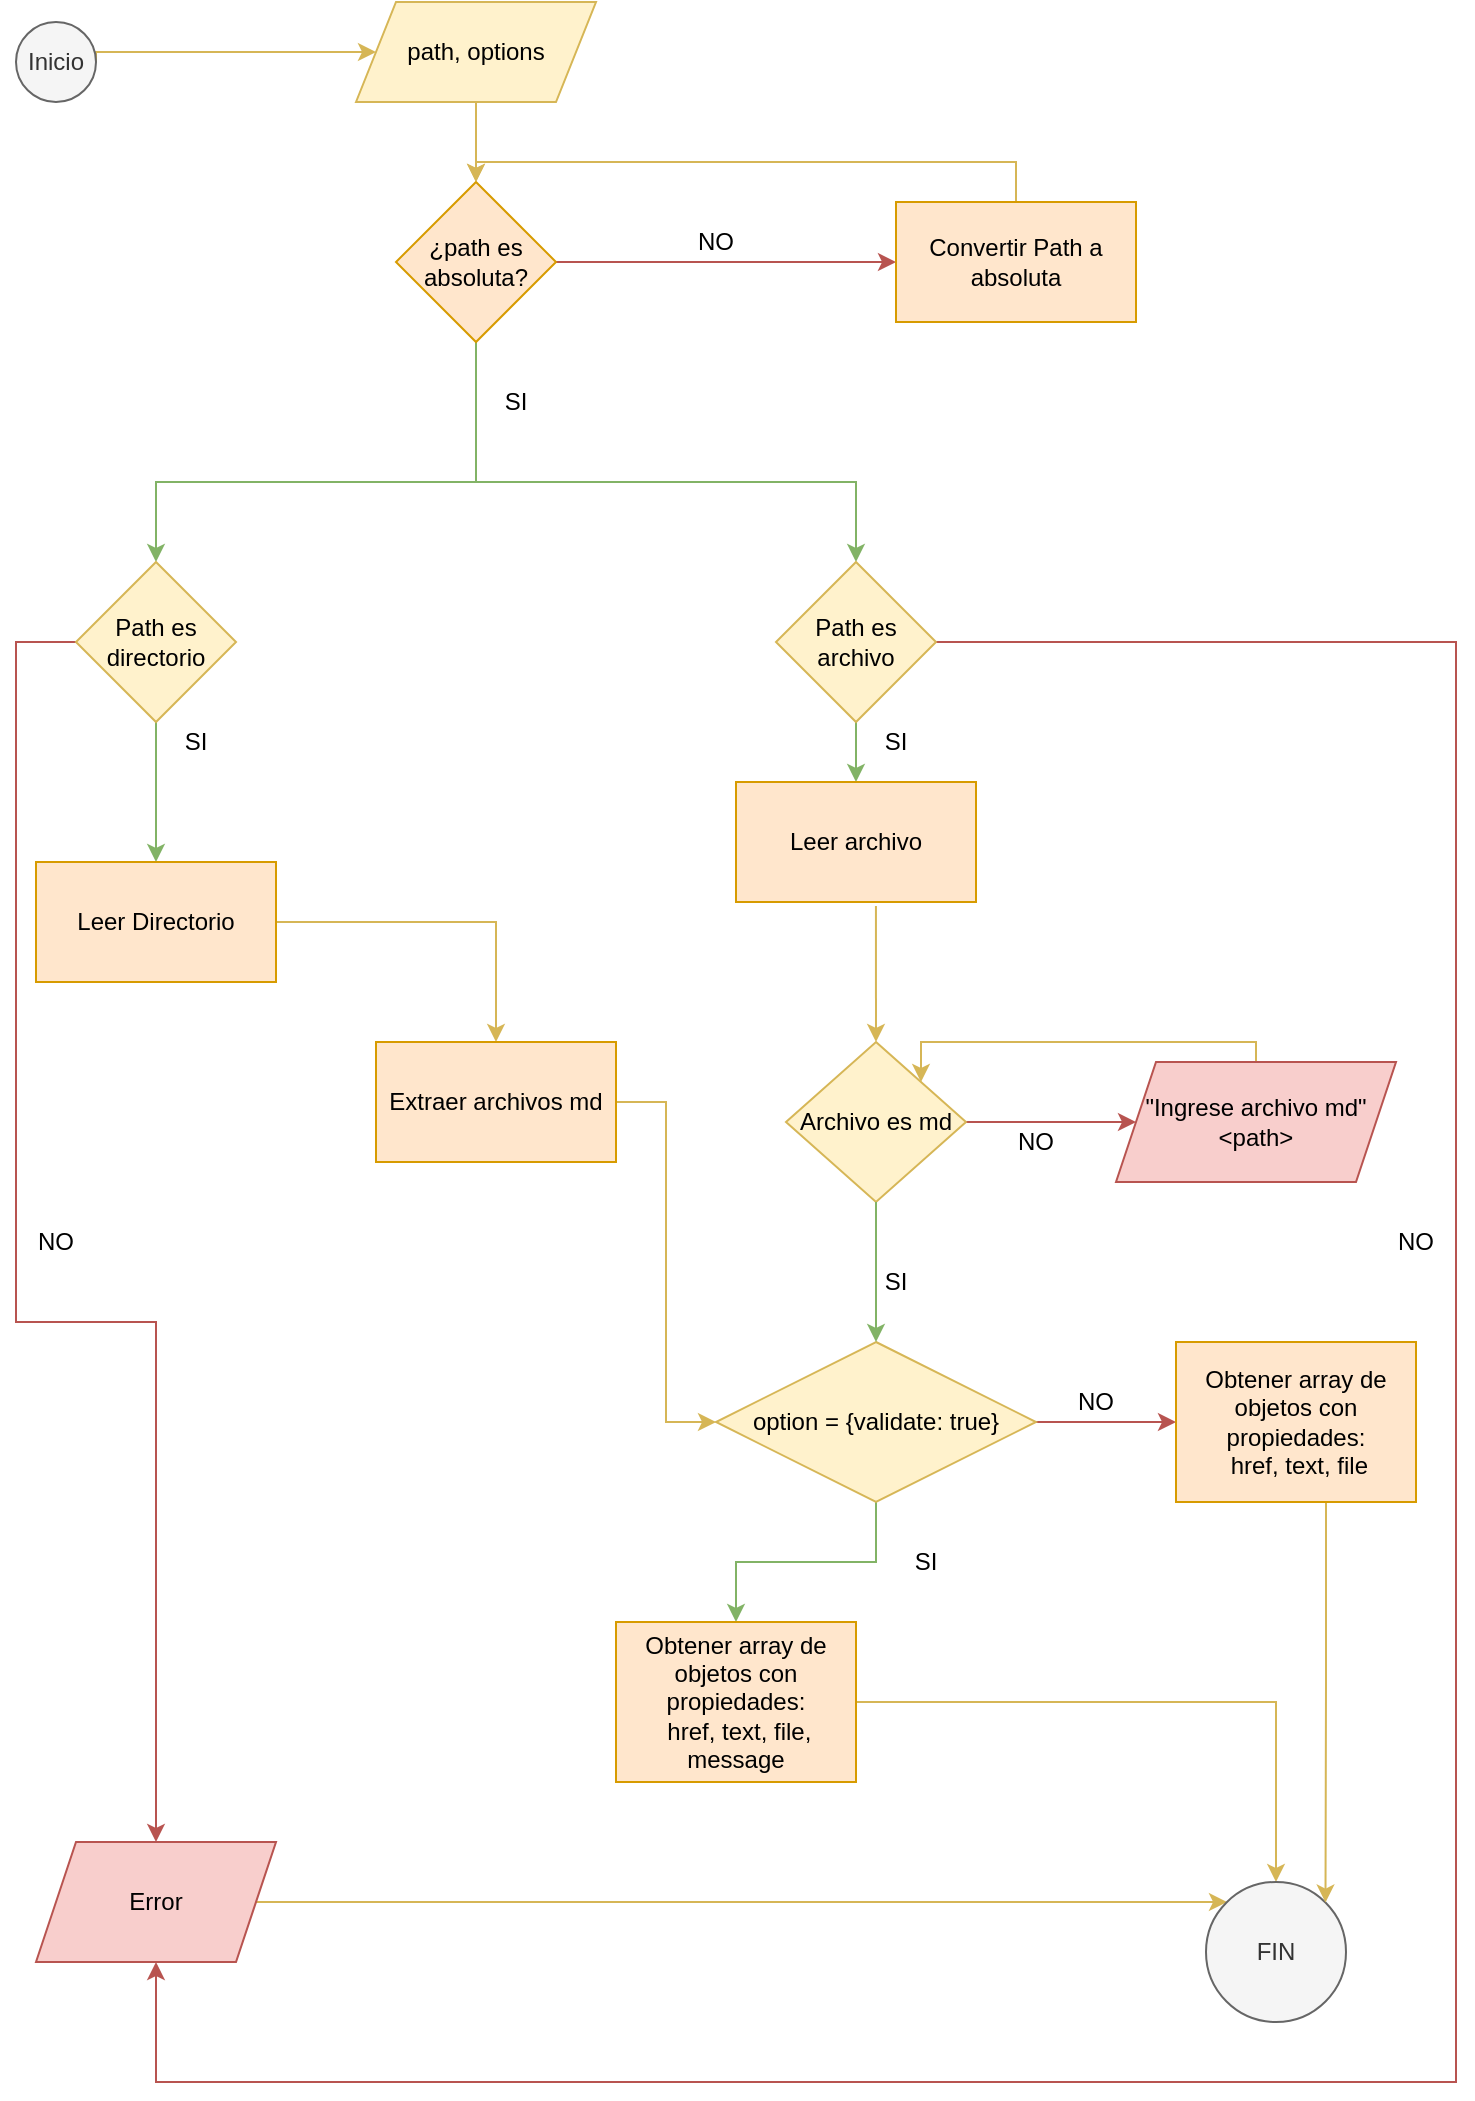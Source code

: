 <mxfile version="13.7.5" type="github">
  <diagram id="C5RBs43oDa-KdzZeNtuy" name="Page-1">
    <mxGraphModel dx="1102" dy="624" grid="1" gridSize="10" guides="1" tooltips="1" connect="1" arrows="1" fold="1" page="1" pageScale="1" pageWidth="827" pageHeight="1169" math="0" shadow="0">
      <root>
        <mxCell id="WIyWlLk6GJQsqaUBKTNV-0" />
        <mxCell id="WIyWlLk6GJQsqaUBKTNV-1" parent="WIyWlLk6GJQsqaUBKTNV-0" />
        <mxCell id="SlMSiqB-69G4Y2Gz-R__-4" style="edgeStyle=orthogonalEdgeStyle;rounded=0;orthogonalLoop=1;jettySize=auto;html=1;entryX=0;entryY=0.5;entryDx=0;entryDy=0;exitX=1;exitY=0.5;exitDx=0;exitDy=0;fillColor=#fff2cc;strokeColor=#d6b656;" parent="WIyWlLk6GJQsqaUBKTNV-1" source="SlMSiqB-69G4Y2Gz-R__-1" target="SlMSiqB-69G4Y2Gz-R__-3" edge="1">
          <mxGeometry relative="1" as="geometry">
            <Array as="points">
              <mxPoint x="50" y="25" />
              <mxPoint x="100" y="25" />
            </Array>
          </mxGeometry>
        </mxCell>
        <mxCell id="SlMSiqB-69G4Y2Gz-R__-1" value="Inicio" style="ellipse;whiteSpace=wrap;html=1;aspect=fixed;fillColor=#f5f5f5;strokeColor=#666666;fontColor=#333333;" parent="WIyWlLk6GJQsqaUBKTNV-1" vertex="1">
          <mxGeometry x="10" y="10" width="40" height="40" as="geometry" />
        </mxCell>
        <mxCell id="SlMSiqB-69G4Y2Gz-R__-9" style="edgeStyle=orthogonalEdgeStyle;rounded=0;orthogonalLoop=1;jettySize=auto;html=1;entryX=0.5;entryY=0;entryDx=0;entryDy=0;fillColor=#fff2cc;strokeColor=#d6b656;" parent="WIyWlLk6GJQsqaUBKTNV-1" source="SlMSiqB-69G4Y2Gz-R__-3" target="SlMSiqB-69G4Y2Gz-R__-5" edge="1">
          <mxGeometry relative="1" as="geometry" />
        </mxCell>
        <mxCell id="SlMSiqB-69G4Y2Gz-R__-3" value="path, options" style="shape=parallelogram;perimeter=parallelogramPerimeter;whiteSpace=wrap;html=1;fixedSize=1;fillColor=#fff2cc;strokeColor=#d6b656;" parent="WIyWlLk6GJQsqaUBKTNV-1" vertex="1">
          <mxGeometry x="180" width="120" height="50" as="geometry" />
        </mxCell>
        <mxCell id="SlMSiqB-69G4Y2Gz-R__-8" style="edgeStyle=orthogonalEdgeStyle;rounded=0;orthogonalLoop=1;jettySize=auto;html=1;entryX=0;entryY=0.5;entryDx=0;entryDy=0;exitX=1;exitY=0.5;exitDx=0;exitDy=0;fillColor=#f8cecc;strokeColor=#b85450;" parent="WIyWlLk6GJQsqaUBKTNV-1" source="SlMSiqB-69G4Y2Gz-R__-5" target="SlMSiqB-69G4Y2Gz-R__-7" edge="1">
          <mxGeometry relative="1" as="geometry">
            <mxPoint x="390" y="190" as="targetPoint" />
            <Array as="points" />
          </mxGeometry>
        </mxCell>
        <mxCell id="SlMSiqB-69G4Y2Gz-R__-10" style="edgeStyle=orthogonalEdgeStyle;rounded=0;orthogonalLoop=1;jettySize=auto;html=1;entryX=0.5;entryY=0;entryDx=0;entryDy=0;fillColor=#d5e8d4;strokeColor=#82b366;" parent="WIyWlLk6GJQsqaUBKTNV-1" source="SlMSiqB-69G4Y2Gz-R__-5" target="SlMSiqB-69G4Y2Gz-R__-22" edge="1">
          <mxGeometry relative="1" as="geometry">
            <mxPoint x="180" y="280" as="targetPoint" />
            <Array as="points">
              <mxPoint x="240" y="240" />
              <mxPoint x="80" y="240" />
            </Array>
          </mxGeometry>
        </mxCell>
        <mxCell id="SlMSiqB-69G4Y2Gz-R__-25" style="edgeStyle=orthogonalEdgeStyle;rounded=0;orthogonalLoop=1;jettySize=auto;html=1;entryX=0.5;entryY=0;entryDx=0;entryDy=0;exitX=0.5;exitY=1;exitDx=0;exitDy=0;fillColor=#d5e8d4;strokeColor=#82b366;" parent="WIyWlLk6GJQsqaUBKTNV-1" source="SlMSiqB-69G4Y2Gz-R__-5" target="SlMSiqB-69G4Y2Gz-R__-23" edge="1">
          <mxGeometry relative="1" as="geometry">
            <mxPoint x="170" y="180" as="sourcePoint" />
            <Array as="points">
              <mxPoint x="240" y="240" />
              <mxPoint x="430" y="240" />
            </Array>
          </mxGeometry>
        </mxCell>
        <mxCell id="SlMSiqB-69G4Y2Gz-R__-5" value="¿path es absoluta?" style="rhombus;whiteSpace=wrap;html=1;fillColor=#ffe6cc;strokeColor=#d79b00;" parent="WIyWlLk6GJQsqaUBKTNV-1" vertex="1">
          <mxGeometry x="200" y="90" width="80" height="80" as="geometry" />
        </mxCell>
        <mxCell id="SlMSiqB-69G4Y2Gz-R__-17" style="edgeStyle=orthogonalEdgeStyle;rounded=0;orthogonalLoop=1;jettySize=auto;html=1;exitX=0.5;exitY=0;exitDx=0;exitDy=0;entryX=0.5;entryY=0;entryDx=0;entryDy=0;fillColor=#fff2cc;strokeColor=#d6b656;" parent="WIyWlLk6GJQsqaUBKTNV-1" source="SlMSiqB-69G4Y2Gz-R__-7" target="SlMSiqB-69G4Y2Gz-R__-5" edge="1">
          <mxGeometry relative="1" as="geometry">
            <Array as="points" />
          </mxGeometry>
        </mxCell>
        <mxCell id="SlMSiqB-69G4Y2Gz-R__-7" value="Convertir Path a absoluta" style="rounded=0;whiteSpace=wrap;html=1;fillColor=#ffe6cc;strokeColor=#d79b00;" parent="WIyWlLk6GJQsqaUBKTNV-1" vertex="1">
          <mxGeometry x="450" y="100" width="120" height="60" as="geometry" />
        </mxCell>
        <mxCell id="SlMSiqB-69G4Y2Gz-R__-12" value="SI" style="text;html=1;strokeColor=none;fillColor=none;align=center;verticalAlign=middle;whiteSpace=wrap;rounded=0;" parent="WIyWlLk6GJQsqaUBKTNV-1" vertex="1">
          <mxGeometry x="240" y="190" width="40" height="20" as="geometry" />
        </mxCell>
        <mxCell id="SlMSiqB-69G4Y2Gz-R__-15" value="NO" style="text;html=1;strokeColor=none;fillColor=none;align=center;verticalAlign=middle;whiteSpace=wrap;rounded=0;" parent="WIyWlLk6GJQsqaUBKTNV-1" vertex="1">
          <mxGeometry x="340" y="110" width="40" height="20" as="geometry" />
        </mxCell>
        <mxCell id="SlMSiqB-69G4Y2Gz-R__-26" style="edgeStyle=orthogonalEdgeStyle;rounded=0;orthogonalLoop=1;jettySize=auto;html=1;fillColor=#fff2cc;strokeColor=#d6b656;exitX=1;exitY=0.5;exitDx=0;exitDy=0;" parent="WIyWlLk6GJQsqaUBKTNV-1" source="uvzVXJz10Y6N2BSxCGZ2-1" target="SlMSiqB-69G4Y2Gz-R__-27" edge="1">
          <mxGeometry relative="1" as="geometry">
            <mxPoint x="80" y="520" as="targetPoint" />
          </mxGeometry>
        </mxCell>
        <mxCell id="SlMSiqB-69G4Y2Gz-R__-45" style="edgeStyle=orthogonalEdgeStyle;rounded=0;orthogonalLoop=1;jettySize=auto;html=1;exitX=0;exitY=0.5;exitDx=0;exitDy=0;fillColor=#f8cecc;strokeColor=#b85450;entryX=0.5;entryY=0;entryDx=0;entryDy=0;" parent="WIyWlLk6GJQsqaUBKTNV-1" source="SlMSiqB-69G4Y2Gz-R__-22" target="SlMSiqB-69G4Y2Gz-R__-44" edge="1">
          <mxGeometry relative="1" as="geometry">
            <Array as="points">
              <mxPoint x="10" y="320" />
              <mxPoint x="10" y="660" />
              <mxPoint x="80" y="660" />
            </Array>
          </mxGeometry>
        </mxCell>
        <mxCell id="uvzVXJz10Y6N2BSxCGZ2-2" style="edgeStyle=orthogonalEdgeStyle;rounded=0;orthogonalLoop=1;jettySize=auto;html=1;fillColor=#d5e8d4;strokeColor=#82b366;" parent="WIyWlLk6GJQsqaUBKTNV-1" source="SlMSiqB-69G4Y2Gz-R__-22" target="uvzVXJz10Y6N2BSxCGZ2-1" edge="1">
          <mxGeometry relative="1" as="geometry" />
        </mxCell>
        <mxCell id="SlMSiqB-69G4Y2Gz-R__-22" value="Path es directorio" style="rhombus;whiteSpace=wrap;html=1;fillColor=#fff2cc;strokeColor=#d6b656;" parent="WIyWlLk6GJQsqaUBKTNV-1" vertex="1">
          <mxGeometry x="40" y="280" width="80" height="80" as="geometry" />
        </mxCell>
        <mxCell id="SlMSiqB-69G4Y2Gz-R__-28" style="edgeStyle=orthogonalEdgeStyle;rounded=0;orthogonalLoop=1;jettySize=auto;html=1;entryX=0.5;entryY=0;entryDx=0;entryDy=0;fillColor=#fff2cc;strokeColor=#d6b656;exitX=0.583;exitY=1.033;exitDx=0;exitDy=0;exitPerimeter=0;" parent="WIyWlLk6GJQsqaUBKTNV-1" source="uvzVXJz10Y6N2BSxCGZ2-6" target="SlMSiqB-69G4Y2Gz-R__-31" edge="1">
          <mxGeometry relative="1" as="geometry">
            <mxPoint x="430" y="400" as="targetPoint" />
          </mxGeometry>
        </mxCell>
        <mxCell id="SlMSiqB-69G4Y2Gz-R__-49" style="edgeStyle=orthogonalEdgeStyle;rounded=0;orthogonalLoop=1;jettySize=auto;html=1;entryX=0.5;entryY=1;entryDx=0;entryDy=0;fillColor=#f8cecc;strokeColor=#b85450;" parent="WIyWlLk6GJQsqaUBKTNV-1" source="SlMSiqB-69G4Y2Gz-R__-23" target="SlMSiqB-69G4Y2Gz-R__-44" edge="1">
          <mxGeometry relative="1" as="geometry">
            <Array as="points">
              <mxPoint x="730" y="320" />
              <mxPoint x="730" y="1040" />
              <mxPoint x="80" y="1040" />
            </Array>
          </mxGeometry>
        </mxCell>
        <mxCell id="uvzVXJz10Y6N2BSxCGZ2-7" style="edgeStyle=orthogonalEdgeStyle;rounded=0;orthogonalLoop=1;jettySize=auto;html=1;fillColor=#d5e8d4;strokeColor=#82b366;" parent="WIyWlLk6GJQsqaUBKTNV-1" source="SlMSiqB-69G4Y2Gz-R__-23" target="uvzVXJz10Y6N2BSxCGZ2-6" edge="1">
          <mxGeometry relative="1" as="geometry" />
        </mxCell>
        <mxCell id="SlMSiqB-69G4Y2Gz-R__-23" value="Path es archivo" style="rhombus;whiteSpace=wrap;html=1;fillColor=#fff2cc;strokeColor=#d6b656;" parent="WIyWlLk6GJQsqaUBKTNV-1" vertex="1">
          <mxGeometry x="390" y="280" width="80" height="80" as="geometry" />
        </mxCell>
        <mxCell id="SlMSiqB-69G4Y2Gz-R__-38" style="edgeStyle=orthogonalEdgeStyle;rounded=0;orthogonalLoop=1;jettySize=auto;html=1;entryX=0;entryY=0.5;entryDx=0;entryDy=0;fillColor=#fff2cc;strokeColor=#d6b656;" parent="WIyWlLk6GJQsqaUBKTNV-1" source="SlMSiqB-69G4Y2Gz-R__-27" target="uvzVXJz10Y6N2BSxCGZ2-13" edge="1">
          <mxGeometry relative="1" as="geometry" />
        </mxCell>
        <mxCell id="SlMSiqB-69G4Y2Gz-R__-27" value="Extraer archivos md" style="rounded=0;whiteSpace=wrap;html=1;fillColor=#ffe6cc;strokeColor=#d79b00;" parent="WIyWlLk6GJQsqaUBKTNV-1" vertex="1">
          <mxGeometry x="190" y="520" width="120" height="60" as="geometry" />
        </mxCell>
        <mxCell id="SlMSiqB-69G4Y2Gz-R__-34" style="edgeStyle=orthogonalEdgeStyle;rounded=0;orthogonalLoop=1;jettySize=auto;html=1;fillColor=#d5e8d4;strokeColor=#82b366;" parent="WIyWlLk6GJQsqaUBKTNV-1" source="uvzVXJz10Y6N2BSxCGZ2-13" target="SlMSiqB-69G4Y2Gz-R__-33" edge="1">
          <mxGeometry relative="1" as="geometry" />
        </mxCell>
        <mxCell id="SlMSiqB-69G4Y2Gz-R__-39" style="edgeStyle=orthogonalEdgeStyle;rounded=0;orthogonalLoop=1;jettySize=auto;html=1;fillColor=#f8cecc;strokeColor=#b85450;" parent="WIyWlLk6GJQsqaUBKTNV-1" source="SlMSiqB-69G4Y2Gz-R__-31" target="SlMSiqB-69G4Y2Gz-R__-40" edge="1">
          <mxGeometry relative="1" as="geometry">
            <mxPoint x="550" y="550" as="targetPoint" />
          </mxGeometry>
        </mxCell>
        <mxCell id="SlMSiqB-69G4Y2Gz-R__-31" value="Archivo es md" style="rhombus;whiteSpace=wrap;html=1;fillColor=#fff2cc;strokeColor=#d6b656;" parent="WIyWlLk6GJQsqaUBKTNV-1" vertex="1">
          <mxGeometry x="395" y="520" width="90" height="80" as="geometry" />
        </mxCell>
        <mxCell id="SlMSiqB-69G4Y2Gz-R__-54" style="edgeStyle=orthogonalEdgeStyle;rounded=0;orthogonalLoop=1;jettySize=auto;html=1;fillColor=#fff2cc;strokeColor=#d6b656;exitX=1;exitY=0.5;exitDx=0;exitDy=0;" parent="WIyWlLk6GJQsqaUBKTNV-1" source="SlMSiqB-69G4Y2Gz-R__-33" target="SlMSiqB-69G4Y2Gz-R__-52" edge="1">
          <mxGeometry relative="1" as="geometry" />
        </mxCell>
        <mxCell id="SlMSiqB-69G4Y2Gz-R__-33" value="Obtener array de objetos con propiedades:&lt;br&gt;&amp;nbsp;href, text, file, message" style="rounded=0;whiteSpace=wrap;html=1;fillColor=#ffe6cc;strokeColor=#d79b00;" parent="WIyWlLk6GJQsqaUBKTNV-1" vertex="1">
          <mxGeometry x="310" y="810" width="120" height="80" as="geometry" />
        </mxCell>
        <mxCell id="SlMSiqB-69G4Y2Gz-R__-35" value="SI" style="text;html=1;strokeColor=none;fillColor=none;align=center;verticalAlign=middle;whiteSpace=wrap;rounded=0;" parent="WIyWlLk6GJQsqaUBKTNV-1" vertex="1">
          <mxGeometry x="80" y="360" width="40" height="20" as="geometry" />
        </mxCell>
        <mxCell id="SlMSiqB-69G4Y2Gz-R__-36" value="SI" style="text;html=1;strokeColor=none;fillColor=none;align=center;verticalAlign=middle;whiteSpace=wrap;rounded=0;" parent="WIyWlLk6GJQsqaUBKTNV-1" vertex="1">
          <mxGeometry x="430" y="360" width="40" height="20" as="geometry" />
        </mxCell>
        <mxCell id="SlMSiqB-69G4Y2Gz-R__-37" value="SI" style="text;html=1;strokeColor=none;fillColor=none;align=center;verticalAlign=middle;whiteSpace=wrap;rounded=0;" parent="WIyWlLk6GJQsqaUBKTNV-1" vertex="1">
          <mxGeometry x="430" y="630" width="40" height="20" as="geometry" />
        </mxCell>
        <mxCell id="SlMSiqB-69G4Y2Gz-R__-41" style="edgeStyle=orthogonalEdgeStyle;rounded=0;orthogonalLoop=1;jettySize=auto;html=1;entryX=1;entryY=0;entryDx=0;entryDy=0;exitX=0.5;exitY=0;exitDx=0;exitDy=0;fillColor=#fff2cc;strokeColor=#d6b656;" parent="WIyWlLk6GJQsqaUBKTNV-1" source="SlMSiqB-69G4Y2Gz-R__-40" target="SlMSiqB-69G4Y2Gz-R__-31" edge="1">
          <mxGeometry relative="1" as="geometry">
            <mxPoint x="570" y="440" as="targetPoint" />
            <Array as="points">
              <mxPoint x="630" y="520" />
              <mxPoint x="463" y="520" />
            </Array>
          </mxGeometry>
        </mxCell>
        <mxCell id="SlMSiqB-69G4Y2Gz-R__-40" value="&quot;Ingrese archivo md&quot;&lt;br&gt;&amp;lt;path&amp;gt;" style="shape=parallelogram;perimeter=parallelogramPerimeter;whiteSpace=wrap;html=1;fixedSize=1;fillColor=#f8cecc;strokeColor=#b85450;" parent="WIyWlLk6GJQsqaUBKTNV-1" vertex="1">
          <mxGeometry x="560" y="530" width="140" height="60" as="geometry" />
        </mxCell>
        <mxCell id="SlMSiqB-69G4Y2Gz-R__-42" value="NO" style="text;html=1;strokeColor=none;fillColor=none;align=center;verticalAlign=middle;whiteSpace=wrap;rounded=0;" parent="WIyWlLk6GJQsqaUBKTNV-1" vertex="1">
          <mxGeometry x="500" y="560" width="40" height="20" as="geometry" />
        </mxCell>
        <mxCell id="SlMSiqB-69G4Y2Gz-R__-55" style="edgeStyle=orthogonalEdgeStyle;rounded=0;orthogonalLoop=1;jettySize=auto;html=1;fillColor=#fff2cc;strokeColor=#d6b656;exitX=1;exitY=0.5;exitDx=0;exitDy=0;" parent="WIyWlLk6GJQsqaUBKTNV-1" source="SlMSiqB-69G4Y2Gz-R__-44" target="SlMSiqB-69G4Y2Gz-R__-52" edge="1">
          <mxGeometry relative="1" as="geometry">
            <Array as="points">
              <mxPoint x="450" y="950" />
              <mxPoint x="450" y="950" />
            </Array>
          </mxGeometry>
        </mxCell>
        <mxCell id="SlMSiqB-69G4Y2Gz-R__-44" value="Error" style="shape=parallelogram;perimeter=parallelogramPerimeter;whiteSpace=wrap;html=1;fixedSize=1;fillColor=#f8cecc;strokeColor=#b85450;" parent="WIyWlLk6GJQsqaUBKTNV-1" vertex="1">
          <mxGeometry x="20" y="920" width="120" height="60" as="geometry" />
        </mxCell>
        <mxCell id="SlMSiqB-69G4Y2Gz-R__-50" value="NO" style="text;html=1;strokeColor=none;fillColor=none;align=center;verticalAlign=middle;whiteSpace=wrap;rounded=0;" parent="WIyWlLk6GJQsqaUBKTNV-1" vertex="1">
          <mxGeometry x="10" y="610" width="40" height="20" as="geometry" />
        </mxCell>
        <mxCell id="SlMSiqB-69G4Y2Gz-R__-51" value="NO" style="text;html=1;strokeColor=none;fillColor=none;align=center;verticalAlign=middle;whiteSpace=wrap;rounded=0;" parent="WIyWlLk6GJQsqaUBKTNV-1" vertex="1">
          <mxGeometry x="690" y="610" width="40" height="20" as="geometry" />
        </mxCell>
        <mxCell id="SlMSiqB-69G4Y2Gz-R__-52" value="FIN" style="ellipse;whiteSpace=wrap;html=1;aspect=fixed;fillColor=#f5f5f5;strokeColor=#666666;fontColor=#333333;" parent="WIyWlLk6GJQsqaUBKTNV-1" vertex="1">
          <mxGeometry x="605" y="940" width="70" height="70" as="geometry" />
        </mxCell>
        <mxCell id="uvzVXJz10Y6N2BSxCGZ2-1" value="Leer Directorio" style="rounded=0;whiteSpace=wrap;html=1;fillColor=#ffe6cc;strokeColor=#d79b00;" parent="WIyWlLk6GJQsqaUBKTNV-1" vertex="1">
          <mxGeometry x="20" y="430" width="120" height="60" as="geometry" />
        </mxCell>
        <mxCell id="uvzVXJz10Y6N2BSxCGZ2-6" value="Leer archivo" style="rounded=0;whiteSpace=wrap;html=1;fillColor=#ffe6cc;strokeColor=#d79b00;" parent="WIyWlLk6GJQsqaUBKTNV-1" vertex="1">
          <mxGeometry x="370" y="390" width="120" height="60" as="geometry" />
        </mxCell>
        <mxCell id="uvzVXJz10Y6N2BSxCGZ2-15" style="edgeStyle=orthogonalEdgeStyle;rounded=0;orthogonalLoop=1;jettySize=auto;html=1;fillColor=#f8cecc;strokeColor=#b85450;" parent="WIyWlLk6GJQsqaUBKTNV-1" source="uvzVXJz10Y6N2BSxCGZ2-13" target="uvzVXJz10Y6N2BSxCGZ2-16" edge="1">
          <mxGeometry relative="1" as="geometry">
            <mxPoint x="550" y="800" as="targetPoint" />
          </mxGeometry>
        </mxCell>
        <mxCell id="uvzVXJz10Y6N2BSxCGZ2-13" value="option = {validate: true}" style="rhombus;whiteSpace=wrap;html=1;fillColor=#fff2cc;strokeColor=#d6b656;" parent="WIyWlLk6GJQsqaUBKTNV-1" vertex="1">
          <mxGeometry x="360" y="670" width="160" height="80" as="geometry" />
        </mxCell>
        <mxCell id="uvzVXJz10Y6N2BSxCGZ2-14" style="edgeStyle=orthogonalEdgeStyle;rounded=0;orthogonalLoop=1;jettySize=auto;html=1;fillColor=#d5e8d4;strokeColor=#82b366;" parent="WIyWlLk6GJQsqaUBKTNV-1" source="SlMSiqB-69G4Y2Gz-R__-31" target="uvzVXJz10Y6N2BSxCGZ2-13" edge="1">
          <mxGeometry relative="1" as="geometry">
            <mxPoint x="440" y="600" as="sourcePoint" />
            <mxPoint x="440" y="810" as="targetPoint" />
          </mxGeometry>
        </mxCell>
        <mxCell id="uvzVXJz10Y6N2BSxCGZ2-19" style="edgeStyle=orthogonalEdgeStyle;rounded=0;orthogonalLoop=1;jettySize=auto;html=1;entryX=1;entryY=0;entryDx=0;entryDy=0;fillColor=#fff2cc;strokeColor=#d6b656;" parent="WIyWlLk6GJQsqaUBKTNV-1" source="uvzVXJz10Y6N2BSxCGZ2-16" target="SlMSiqB-69G4Y2Gz-R__-52" edge="1">
          <mxGeometry relative="1" as="geometry">
            <Array as="points">
              <mxPoint x="665" y="840" />
              <mxPoint x="665" y="840" />
            </Array>
          </mxGeometry>
        </mxCell>
        <mxCell id="uvzVXJz10Y6N2BSxCGZ2-16" value="Obtener array de objetos con propiedades:&lt;br&gt;&amp;nbsp;href, text, file" style="rounded=0;whiteSpace=wrap;html=1;fillColor=#ffe6cc;strokeColor=#d79b00;" parent="WIyWlLk6GJQsqaUBKTNV-1" vertex="1">
          <mxGeometry x="590" y="670" width="120" height="80" as="geometry" />
        </mxCell>
        <mxCell id="uvzVXJz10Y6N2BSxCGZ2-17" value="SI" style="text;html=1;strokeColor=none;fillColor=none;align=center;verticalAlign=middle;whiteSpace=wrap;rounded=0;" parent="WIyWlLk6GJQsqaUBKTNV-1" vertex="1">
          <mxGeometry x="445" y="770" width="40" height="20" as="geometry" />
        </mxCell>
        <mxCell id="uvzVXJz10Y6N2BSxCGZ2-18" value="NO" style="text;html=1;strokeColor=none;fillColor=none;align=center;verticalAlign=middle;whiteSpace=wrap;rounded=0;" parent="WIyWlLk6GJQsqaUBKTNV-1" vertex="1">
          <mxGeometry x="530" y="690" width="40" height="20" as="geometry" />
        </mxCell>
      </root>
    </mxGraphModel>
  </diagram>
</mxfile>
